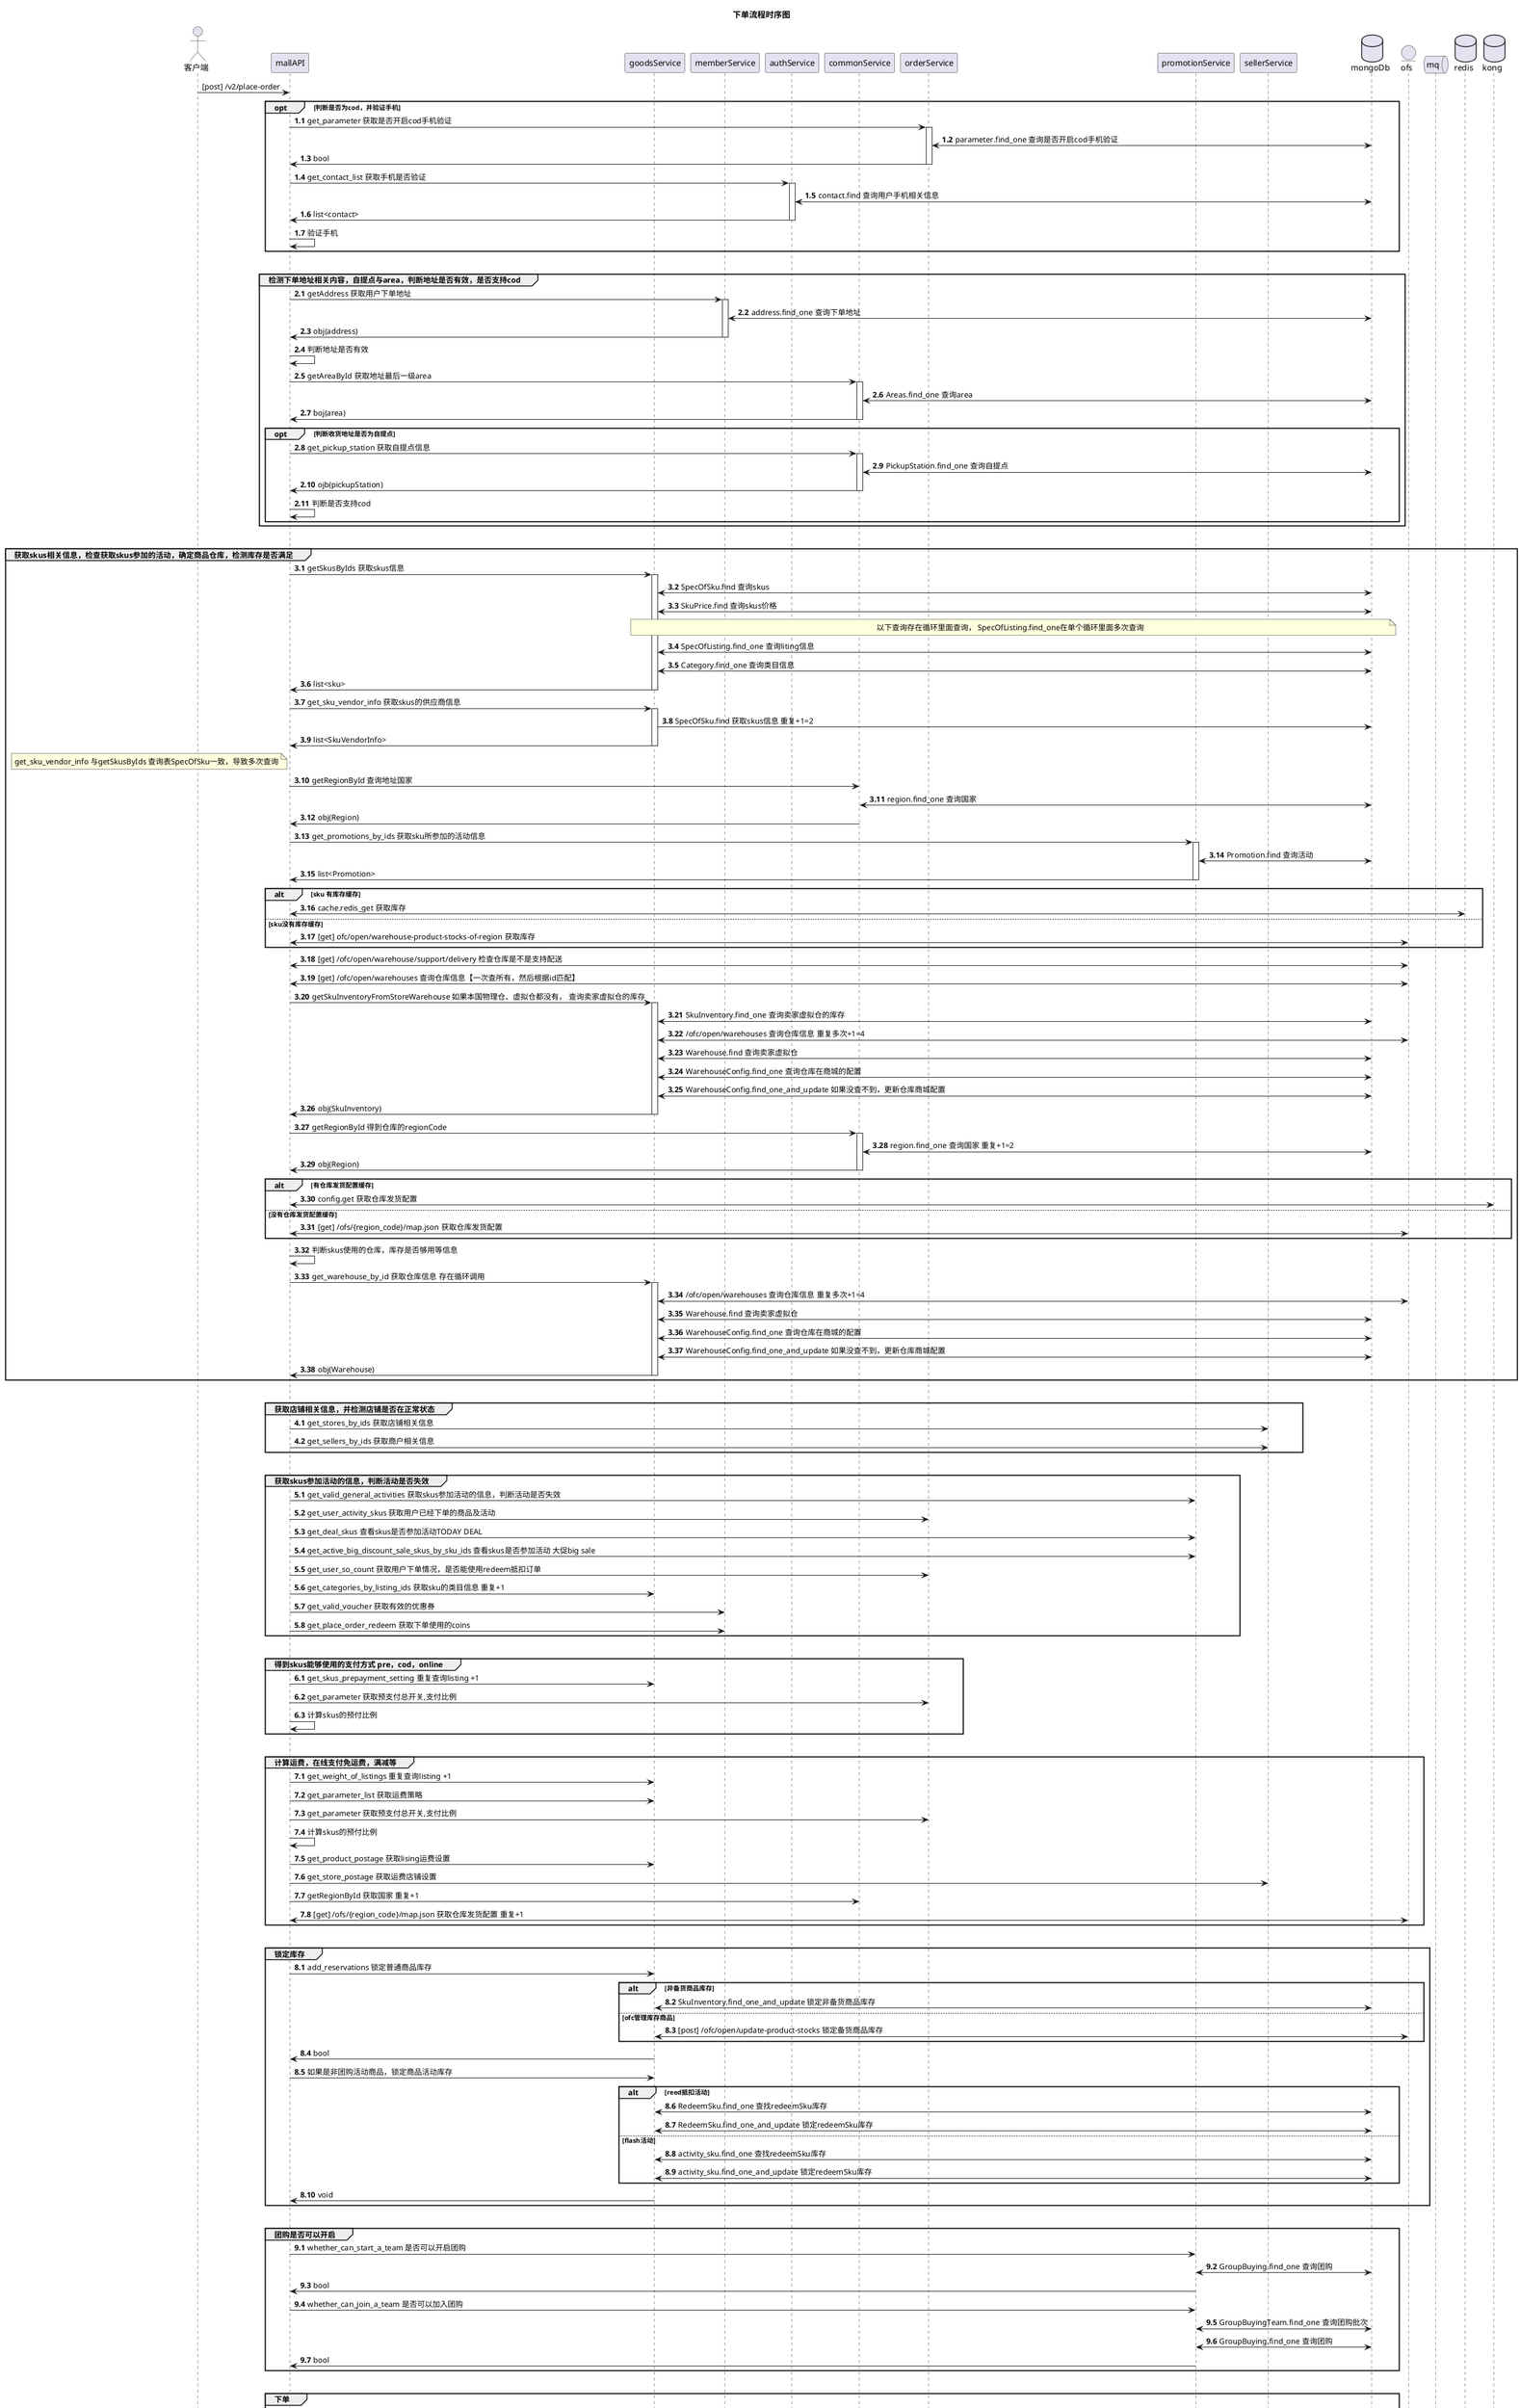 @startuml
title 下单流程时序图

actor         客户端             as cus      order 1
participant   mallAPI            as api      order 2
participant   goodsService       as goods    order 3
participant   memberService      as member   order 4
participant   authService        as auth     order 5
participant   commonService      as common   order 6
participant   orderService       as order    order 7
participant   promotionService   as pro    order 8
participant   sellerService      as seller    order 9
database      mongoDb            as db       order 10
entity        ofs                as ofs      order 11
queue         mq                 as mq       order 12
database      redis              as redis       order 13
database      kong               as kong     order 14


cus -> api: [post] /v2/place-order
opt 判断是否为cod，并验证手机
autonumber 1.1
api -> order: get_parameter 获取是否开启cod手机验证
activate order
order <-> db: parameter.find_one 查询是否开启cod手机验证
order -> api: bool
deactivate order
api -> auth: get_contact_list 获取手机是否验证
activate auth
auth <-> db: contact.find 查询用户手机相关信息
auth -> api: list<contact>
deactivate auth
api -> api: 验证手机
end
|||
group 检测下单地址相关内容，自提点与area，判断地址是否有效，是否支持cod
autonumber 2.1
api -> member: getAddress 获取用户下单地址
activate member
member <-> db: address.find_one 查询下单地址
member -> api: obj(address)
deactivate member
api ->api: 判断地址是否有效
api ->common: getAreaById 获取地址最后一级area
activate common
common <-> db: Areas.find_one 查询area
common -> api: boj(area)
deactivate common
opt 判断收货地址是否为自提点
api -> common: get_pickup_station 获取自提点信息
activate common
common <-> db: PickupStation.find_one 查询自提点
common -> api: ojb(pickupStation)
deactivate common
api -> api: 判断是否支持cod
end
end
|||
group 获取skus相关信息，检查获取skus参加的活动，确定商品仓库，检测库存是否满足
autonumber 3.1
api -> goods: getSkusByIds 获取skus信息
activate goods
goods <-> db: SpecOfSku.find 查询skus
goods <-> db: SkuPrice.find 查询skus价格
note over goods, db
以下查询存在循环里面查询， SpecOfListing.find_one在单个循环里面多次查询
end note
goods <-> db: SpecOfListing.find_one 查询liting信息
goods <-> db: Category.find_one 查询类目信息
goods -> api: list<sku>
deactivate goods
api -> goods: get_sku_vendor_info 获取skus的供应商信息
activate goods
goods -> db: SpecOfSku.find 获取skus信息 重复+1=2
goods -> api: list<SkuVendorInfo>
deactivate goods
note left of api
get_sku_vendor_info 与getSkusByIds 查询表SpecOfSku一致，导致多次查询
end note
api -> common: getRegionById 查询地址国家
common <-> db: region.find_one 查询国家
common -> api: obj(Region)
api -> pro: get_promotions_by_ids 获取sku所参加的活动信息
activate pro
pro <-> db: Promotion.find 查询活动
pro -> api: list<Promotion>
deactivate pro
alt sku 有库存缓存
api <-> redis: cache.redis_get 获取库存
else sku没有库存缓存
api <-> ofs: [get] ofc/open/warehouse-product-stocks-of-region 获取库存
end
api <-> ofs: [get] /ofc/open/warehouse/support/delivery 检查仓库是不是支持配送
api <-> ofs: [get] /ofc/open/warehouses 查询仓库信息【一次查所有，然后根据id匹配】
api -> goods: getSkuInventoryFromStoreWarehouse 如果本国物理仓、虚拟仓都没有， 查询卖家虚拟仓的库存
activate goods
goods <-> db: SkuInventory.find_one 查询卖家虚拟仓的库存
goods <-> ofs: /ofc/open/warehouses 查询仓库信息 重复多次+1=4
goods <-> db: Warehouse.find 查询卖家虚拟仓
goods <->db: WarehouseConfig.find_one 查询仓库在商城的配置
goods <->db: WarehouseConfig.find_one_and_update 如果没查不到，更新仓库商城配置
goods -> api: obj(SkuInventory)
deactivate goods
api -> common: getRegionById 得到仓库的regionCode
activate common
common <-> db: region.find_one 查询国家 重复+1=2
common -> api: obj(Region)
deactivate common

alt 有仓库发货配置缓存
api <-> kong: config.get 获取仓库发货配置
else 没有仓库发货配置缓存
api <-> ofs: [get] /ofs/{region_code}/map.json 获取仓库发货配置
end
api -> api: 判断skus使用的仓库，库存是否够用等信息

api -> goods: get_warehouse_by_id 获取仓库信息 存在循环调用
activate goods
goods <-> ofs: /ofc/open/warehouses 查询仓库信息 重复多次+1=4
goods <-> db: Warehouse.find 查询卖家虚拟仓
goods <->db: WarehouseConfig.find_one 查询仓库在商城的配置
goods <->db: WarehouseConfig.find_one_and_update 如果没查不到，更新仓库商城配置
goods -> api: obj(Warehouse)
deactivate goods
end
|||
group 获取店铺相关信息，并检测店铺是否在正常状态
autonumber 4.1
api -> seller: get_stores_by_ids 获取店铺相关信息
api -> seller: get_sellers_by_ids 获取商户相关信息

end
|||
group 获取skus参加活动的信息，判断活动是否失效
autonumber 5.1
api -> pro: get_valid_general_activities 获取skus参加活动的信息，判断活动是否失效
api -> order: get_user_activity_skus 获取用户已经下单的商品及活动
api -> pro: get_deal_skus 查看skus是否参加活动TODAY DEAL
api -> pro: get_active_big_discount_sale_skus_by_sku_ids 查看skus是否参加活动 大促big sale
api -> order: get_user_so_count 获取用户下单情况，是否能使用redeem抵扣订单
api -> goods: get_categories_by_listing_ids 获取sku的类目信息 重复+1
api -> member: get_valid_voucher 获取有效的优惠券
api -> member: get_place_order_redeem 获取下单使用的coins
end
|||
group 得到skus能够使用的支付方式 pre，cod，online
autonumber 6.1
api -> goods: get_skus_prepayment_setting 重复查询listing +1
api -> order: get_parameter 获取预支付总开关,支付比例
api -> api: 计算skus的预付比例
end
|||
group 计算运费，在线支付免运费，满减等
autonumber 7.1
api -> goods: get_weight_of_listings 重复查询listing +1
api -> goods: get_parameter_list 获取运费策略
api -> order: get_parameter 获取预支付总开关,支付比例
api -> api: 计算skus的预付比例
api -> goods: get_product_postage 获取lising运费设置
api -> seller: get_store_postage 获取运费店铺设置
api -> common: getRegionById 获取国家 重复+1
api <-> ofs: [get] /ofs/{region_code}/map.json 获取仓库发货配置 重复+1
end
|||
group 锁定库存
autonumber 8.1
api -> goods: add_reservations 锁定普通商品库存
alt 非备货商品库存
goods <-> db: SkuInventory.find_one_and_update 锁定非备货商品库存
else ofc管理库存商品
goods <-> ofs: [post] /ofc/open/update-product-stocks 锁定备货商品库存
end
goods -> api: bool
api -> goods: 如果是非团购活动商品，锁定商品活动库存
alt reed抵扣活动
goods <-> db: RedeemSku.find_one 查找redeemSku库存
goods <-> db: RedeemSku.find_one_and_update 锁定redeemSku库存
else flash活动
goods <-> db: activity_sku.find_one 查找redeemSku库存
goods <-> db: activity_sku.find_one_and_update 锁定redeemSku库存
end
goods -> api: void
end
|||
group 团购是否可以开启
autonumber 9.1
api -> pro: whether_can_start_a_team 是否可以开启团购
pro <-> db: GroupBuying.find_one 查询团购
pro -> api: bool
api -> pro: whether_can_join_a_team 是否可以加入团购
pro <-> db: GroupBuyingTeam.find_one 查询团购批次
pro <-> db: GroupBuying.find_one 查询团购
pro -> api: bool
end
|||
group 下单
autonumber 10.1
api -> order: place_order 得到订单的所有参数，下订单
order -> order: 分摊抵扣，分摊运费，判断是否使用cod支付；\n拆分订单，计算税费，拆分coin分摊，优惠券使用与分摊，pre支付分摊
order <-> db: OrderBatch.find_one 查询最近1s有没有下过单，防止重复下单
order <-> db: db.parameter.find_one 查询PRODUCT_LIMIT_COD_AMOUNT
order <-> db: db.parameter.find_one 查询BATCH_LIMIT_COD_AMOUNT
order <-> db: AccountOrder.find_one 查询用户历史下单情况
order <-> db:ShipPackage.find 查询最近一次完结订单的交付情况
order <-> db:ShipmentRefusal.find_one 查询拒收详情
order <-> db:SaleOrder.find_one 查询so创建时间
order <-> db: parameter.find_one 查询税收开关配置
order <-> db: parameter.find_one 查询税率
order <-> db: OrderBatch.insert_one 生成OrderBatch
order <-> db: SaleOrderDetail.insert_one 生成SaleOrderDetail
order <-> db: OrderPromotionDetail.insert_one 创建订单商品活动
order <-> db: SaleOrder.insert_one 根据warehous和店铺拆分创建多个so
order <-> db: OrderLog.insert_one 创建订单track
order <-> db: OrderOperateLog.insert_one 创建订单操作日志
order <-> db: parameter.find_one 三次自动取消相关
order <-> db: Bill.insert_one 创建账单Bill
order <-> db: PayBill.insert_one 多次，按类型（redeem，voucher， online， cod)
order <-> db: PreOrder.find_one_and_update 更新PreOrder
order <-> db: VoucherBill.insert_one 多次，按优惠券数量
order <-> db: AccountOrder.update_one 更新用户订单统计
order -> api: obj(OrderBatch)
end
|||
group 下单后续操作
autonumber 11.1

end
@enduml